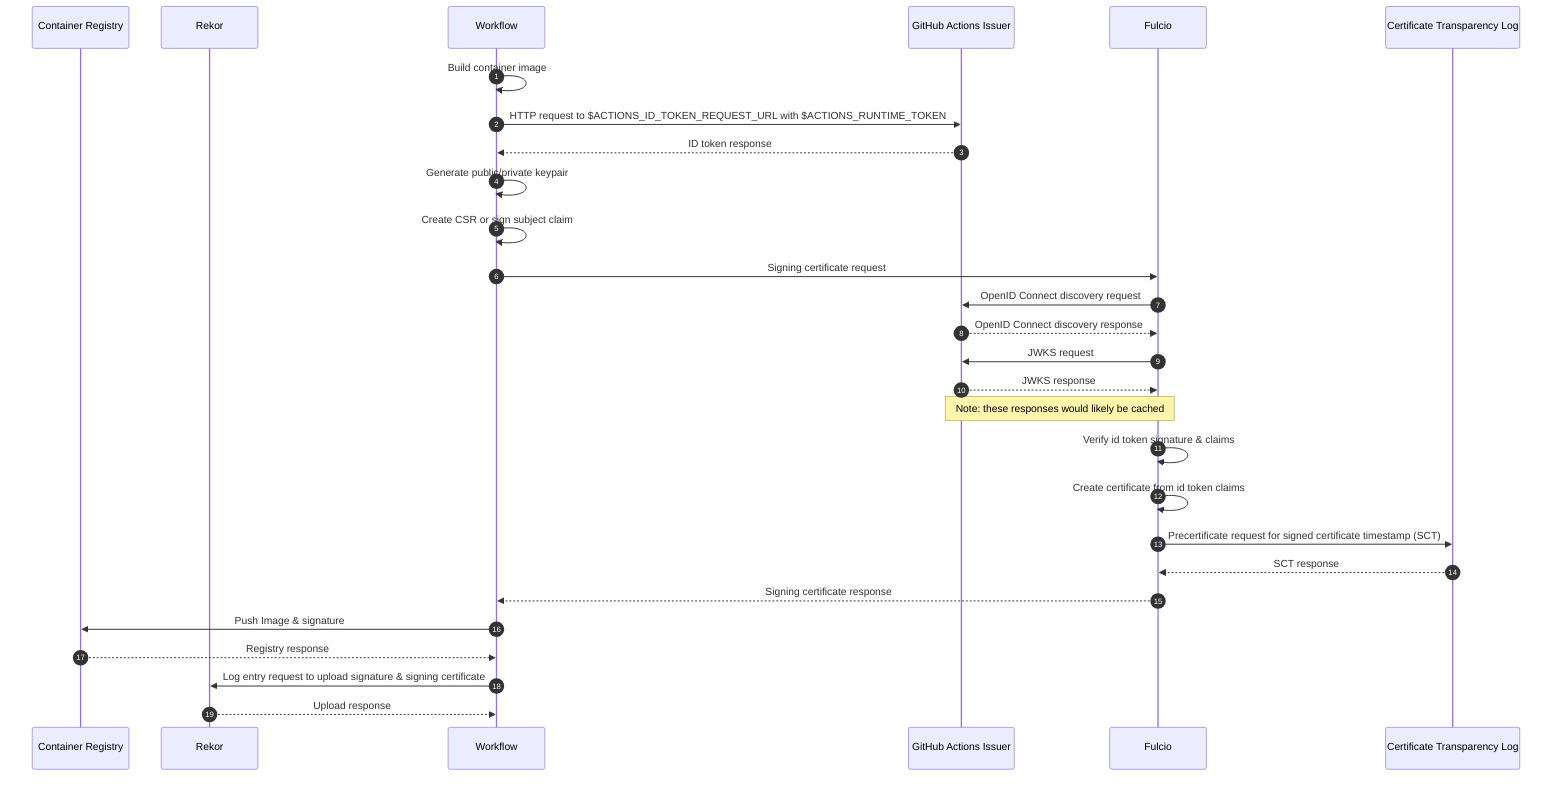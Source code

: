 %% npm install -g @mermaid-js/mermaid-cli
%% mmdc -t dark -i fulcio.mmd -o fulcio.svg -b black

sequenceDiagram
    autonumber
    participant CR as Container Registry
    participant Rekor
    participant Workflow
    participant GHA as GitHub Actions Issuer
    participant Fulcio
    participant CTL as Certificate Transparency Log
    Workflow->>Workflow: Build container image
    Workflow->>GHA: HTTP request to $ACTIONS_ID_TOKEN_REQUEST_URL with $ACTIONS_RUNTIME_TOKEN
    GHA-->>Workflow: ID token response
    Workflow->>Workflow: Generate public/private keypair
    Workflow->>Workflow: Create CSR or sign subject claim
    Workflow->>Fulcio: Signing certificate request
    Fulcio->>GHA: OpenID Connect discovery request
    GHA-->>Fulcio: OpenID Connect discovery response
    Fulcio->>GHA: JWKS request
    GHA-->>Fulcio: JWKS response
    Note over Fulcio,GHA: Note: these responses would likely be cached
    Fulcio->>Fulcio: Verify id token signature & claims
    Fulcio->>Fulcio: Create certificate from id token claims
    Fulcio->>CTL: Precertificate request for signed certificate timestamp (SCT)
    CTL-->>Fulcio: SCT response
    Fulcio-->>Workflow: Signing certificate response
    Workflow->>CR: Push Image & signature
    CR-->>Workflow: Registry response
    Workflow->>Rekor: Log entry request to upload signature & signing certificate
    Rekor-->>Workflow: Upload response
